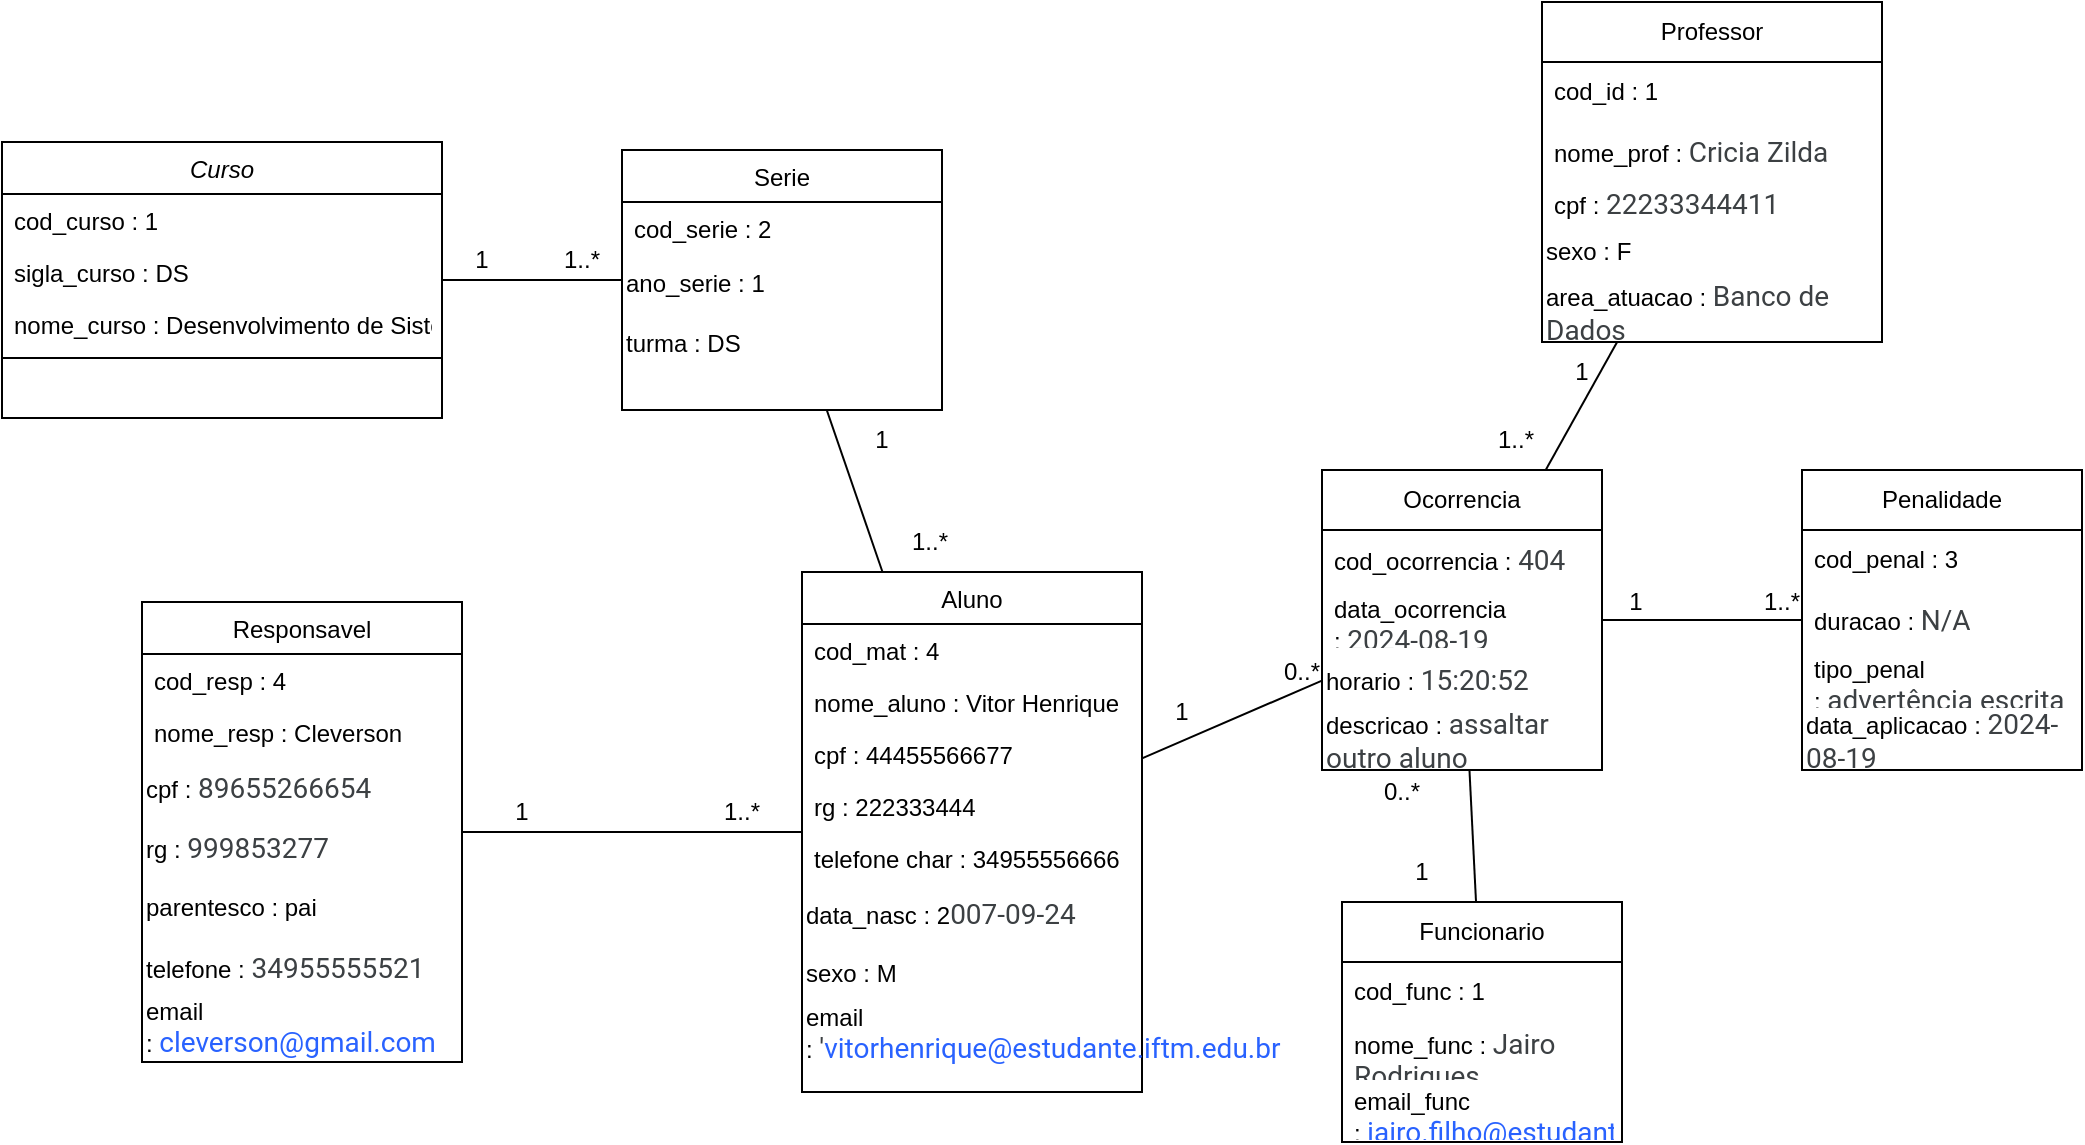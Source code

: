 <mxfile version="24.8.3">
  <diagram id="C5RBs43oDa-KdzZeNtuy" name="Page-1">
    <mxGraphModel grid="1" page="1" gridSize="10" guides="1" tooltips="1" connect="1" arrows="1" fold="1" pageScale="1" pageWidth="827" pageHeight="1169" math="0" shadow="0">
      <root>
        <mxCell id="WIyWlLk6GJQsqaUBKTNV-0" />
        <mxCell id="WIyWlLk6GJQsqaUBKTNV-1" parent="WIyWlLk6GJQsqaUBKTNV-0" />
        <mxCell id="-ubR7wil35nWuLSY12Px-0" value="Curso" style="swimlane;fontStyle=2;align=center;verticalAlign=top;childLayout=stackLayout;horizontal=1;startSize=26;horizontalStack=0;resizeParent=1;resizeLast=0;collapsible=1;marginBottom=0;rounded=0;shadow=0;strokeWidth=1;" vertex="1" parent="WIyWlLk6GJQsqaUBKTNV-1">
          <mxGeometry x="1070" y="40" width="220" height="138" as="geometry">
            <mxRectangle x="230" y="140" width="160" height="26" as="alternateBounds" />
          </mxGeometry>
        </mxCell>
        <mxCell id="-ubR7wil35nWuLSY12Px-1" value="cod_curso : 1" style="text;align=left;verticalAlign=top;spacingLeft=4;spacingRight=4;overflow=hidden;rotatable=0;points=[[0,0.5],[1,0.5]];portConstraint=eastwest;" vertex="1" parent="-ubR7wil35nWuLSY12Px-0">
          <mxGeometry y="26" width="220" height="26" as="geometry" />
        </mxCell>
        <mxCell id="-ubR7wil35nWuLSY12Px-2" value="sigla_curso : DS" style="text;align=left;verticalAlign=top;spacingLeft=4;spacingRight=4;overflow=hidden;rotatable=0;points=[[0,0.5],[1,0.5]];portConstraint=eastwest;rounded=0;shadow=0;html=0;" vertex="1" parent="-ubR7wil35nWuLSY12Px-0">
          <mxGeometry y="52" width="220" height="26" as="geometry" />
        </mxCell>
        <mxCell id="-ubR7wil35nWuLSY12Px-3" value="nome_curso : Desenvolvimento de Sistemas" style="text;align=left;verticalAlign=top;spacingLeft=4;spacingRight=4;overflow=hidden;rotatable=0;points=[[0,0.5],[1,0.5]];portConstraint=eastwest;rounded=0;shadow=0;html=0;" vertex="1" parent="-ubR7wil35nWuLSY12Px-0">
          <mxGeometry y="78" width="220" height="26" as="geometry" />
        </mxCell>
        <mxCell id="-ubR7wil35nWuLSY12Px-4" value="" style="line;html=1;strokeWidth=1;align=left;verticalAlign=middle;spacingTop=-1;spacingLeft=3;spacingRight=3;rotatable=0;labelPosition=right;points=[];portConstraint=eastwest;" vertex="1" parent="-ubR7wil35nWuLSY12Px-0">
          <mxGeometry y="104" width="220" height="8" as="geometry" />
        </mxCell>
        <mxCell id="-ubR7wil35nWuLSY12Px-5" value="Responsavel" style="swimlane;fontStyle=0;align=center;verticalAlign=top;childLayout=stackLayout;horizontal=1;startSize=26;horizontalStack=0;resizeParent=1;resizeLast=0;collapsible=1;marginBottom=0;rounded=0;shadow=0;strokeWidth=1;" vertex="1" parent="WIyWlLk6GJQsqaUBKTNV-1">
          <mxGeometry x="1140" y="270" width="160" height="230" as="geometry">
            <mxRectangle x="130" y="380" width="160" height="26" as="alternateBounds" />
          </mxGeometry>
        </mxCell>
        <mxCell id="-ubR7wil35nWuLSY12Px-6" value="cod_resp : 4" style="text;align=left;verticalAlign=top;spacingLeft=4;spacingRight=4;overflow=hidden;rotatable=0;points=[[0,0.5],[1,0.5]];portConstraint=eastwest;" vertex="1" parent="-ubR7wil35nWuLSY12Px-5">
          <mxGeometry y="26" width="160" height="26" as="geometry" />
        </mxCell>
        <mxCell id="-ubR7wil35nWuLSY12Px-7" value="nome_resp : Cleverson" style="text;align=left;verticalAlign=top;spacingLeft=4;spacingRight=4;overflow=hidden;rotatable=0;points=[[0,0.5],[1,0.5]];portConstraint=eastwest;rounded=0;shadow=0;html=0;" vertex="1" parent="-ubR7wil35nWuLSY12Px-5">
          <mxGeometry y="52" width="160" height="26" as="geometry" />
        </mxCell>
        <mxCell id="-ubR7wil35nWuLSY12Px-8" value="cpf :&amp;nbsp;&lt;span id=&quot;docs-internal-guid-e2913ec7-7fff-05ef-9a30-2648a3ac69ba&quot;&gt;&lt;span style=&quot;font-size: 10.5pt; font-family: Roboto, sans-serif; color: rgb(60, 64, 67); background-color: transparent; font-variant-numeric: normal; font-variant-east-asian: normal; font-variant-alternates: normal; font-variant-position: normal; vertical-align: baseline; white-space-collapse: preserve;&quot;&gt;89655266654&lt;/span&gt;&lt;/span&gt;" style="text;html=1;align=left;verticalAlign=middle;whiteSpace=wrap;rounded=0;" vertex="1" parent="-ubR7wil35nWuLSY12Px-5">
          <mxGeometry y="78" width="160" height="30" as="geometry" />
        </mxCell>
        <mxCell id="-ubR7wil35nWuLSY12Px-9" value="rg :&amp;nbsp;&lt;span id=&quot;docs-internal-guid-e87bf9b8-7fff-3304-a32f-6e0678f2c136&quot;&gt;&lt;span style=&quot;font-size: 10.5pt; font-family: Roboto, sans-serif; color: rgb(60, 64, 67); background-color: transparent; font-variant-numeric: normal; font-variant-east-asian: normal; font-variant-alternates: normal; font-variant-position: normal; vertical-align: baseline; white-space-collapse: preserve;&quot;&gt;999853277&lt;/span&gt;&lt;/span&gt;" style="text;html=1;align=left;verticalAlign=middle;whiteSpace=wrap;rounded=0;" vertex="1" parent="-ubR7wil35nWuLSY12Px-5">
          <mxGeometry y="108" width="160" height="30" as="geometry" />
        </mxCell>
        <mxCell id="-ubR7wil35nWuLSY12Px-10" value="parentesco : pai" style="text;html=1;align=left;verticalAlign=middle;whiteSpace=wrap;rounded=0;" vertex="1" parent="-ubR7wil35nWuLSY12Px-5">
          <mxGeometry y="138" width="160" height="30" as="geometry" />
        </mxCell>
        <mxCell id="-ubR7wil35nWuLSY12Px-11" value="telefone :&amp;nbsp;&lt;span id=&quot;docs-internal-guid-41c869f1-7fff-7870-a842-e25b5c2a7927&quot;&gt;&lt;span style=&quot;font-size: 10.5pt; font-family: Roboto, sans-serif; color: rgb(60, 64, 67); background-color: transparent; font-variant-numeric: normal; font-variant-east-asian: normal; font-variant-alternates: normal; font-variant-position: normal; vertical-align: baseline; white-space-collapse: preserve;&quot;&gt;34955555521&lt;/span&gt;&lt;/span&gt;" style="text;html=1;align=left;verticalAlign=middle;whiteSpace=wrap;rounded=0;" vertex="1" parent="-ubR7wil35nWuLSY12Px-5">
          <mxGeometry y="168" width="160" height="30" as="geometry" />
        </mxCell>
        <mxCell id="-ubR7wil35nWuLSY12Px-12" value="email :&amp;nbsp;&lt;span id=&quot;docs-internal-guid-482f982d-7fff-ad9d-625d-1dea984aafcc&quot;&gt;&lt;a href=&quot;https://mail.google.com/mail/?view=cm&amp;amp;fs=1&amp;amp;to=cleverson%40gmail.com&amp;amp;authuser=0&quot; style=&quot;text-decoration-line: none;&quot;&gt;&lt;span style=&quot;font-size: 10.5pt; font-family: Roboto, sans-serif; color: rgb(41, 98, 255); background-color: transparent; font-variant-numeric: normal; font-variant-east-asian: normal; font-variant-alternates: normal; font-variant-position: normal; vertical-align: baseline; white-space-collapse: preserve;&quot;&gt;cleverson@gmail.com&lt;/span&gt;&lt;/a&gt;&lt;/span&gt;" style="text;html=1;align=left;verticalAlign=middle;whiteSpace=wrap;rounded=0;" vertex="1" parent="-ubR7wil35nWuLSY12Px-5">
          <mxGeometry y="198" width="160" height="30" as="geometry" />
        </mxCell>
        <mxCell id="-ubR7wil35nWuLSY12Px-13" value="Serie" style="swimlane;fontStyle=0;align=center;verticalAlign=top;childLayout=stackLayout;horizontal=1;startSize=26;horizontalStack=0;resizeParent=1;resizeLast=0;collapsible=1;marginBottom=0;rounded=0;shadow=0;strokeWidth=1;" vertex="1" parent="WIyWlLk6GJQsqaUBKTNV-1">
          <mxGeometry x="1380" y="44" width="160" height="130" as="geometry">
            <mxRectangle x="340" y="380" width="170" height="26" as="alternateBounds" />
          </mxGeometry>
        </mxCell>
        <mxCell id="-ubR7wil35nWuLSY12Px-14" value="cod_serie : 2" style="text;align=left;verticalAlign=top;spacingLeft=4;spacingRight=4;overflow=hidden;rotatable=0;points=[[0,0.5],[1,0.5]];portConstraint=eastwest;strokeWidth=1;" vertex="1" parent="-ubR7wil35nWuLSY12Px-13">
          <mxGeometry y="26" width="160" height="26" as="geometry" />
        </mxCell>
        <mxCell id="-ubR7wil35nWuLSY12Px-15" value="ano_serie : 1" style="text;html=1;align=left;verticalAlign=middle;whiteSpace=wrap;rounded=0;strokeWidth=1;" vertex="1" parent="-ubR7wil35nWuLSY12Px-13">
          <mxGeometry y="52" width="160" height="30" as="geometry" />
        </mxCell>
        <mxCell id="-ubR7wil35nWuLSY12Px-16" value="turma : DS" style="text;html=1;align=left;verticalAlign=middle;whiteSpace=wrap;rounded=0;strokeWidth=1;" vertex="1" parent="-ubR7wil35nWuLSY12Px-13">
          <mxGeometry y="82" width="160" height="30" as="geometry" />
        </mxCell>
        <mxCell id="-ubR7wil35nWuLSY12Px-17" value="Aluno" style="swimlane;fontStyle=0;align=center;verticalAlign=top;childLayout=stackLayout;horizontal=1;startSize=26;horizontalStack=0;resizeParent=1;resizeLast=0;collapsible=1;marginBottom=0;rounded=0;shadow=0;strokeWidth=1;" vertex="1" parent="WIyWlLk6GJQsqaUBKTNV-1">
          <mxGeometry x="1470" y="255" width="170" height="260" as="geometry">
            <mxRectangle x="550" y="140" width="160" height="26" as="alternateBounds" />
          </mxGeometry>
        </mxCell>
        <mxCell id="-ubR7wil35nWuLSY12Px-18" value="cod_mat : 4" style="text;align=left;verticalAlign=top;spacingLeft=4;spacingRight=4;overflow=hidden;rotatable=0;points=[[0,0.5],[1,0.5]];portConstraint=eastwest;" vertex="1" parent="-ubR7wil35nWuLSY12Px-17">
          <mxGeometry y="26" width="170" height="26" as="geometry" />
        </mxCell>
        <mxCell id="-ubR7wil35nWuLSY12Px-19" value="nome_aluno : Vitor Henrique" style="text;align=left;verticalAlign=top;spacingLeft=4;spacingRight=4;overflow=hidden;rotatable=0;points=[[0,0.5],[1,0.5]];portConstraint=eastwest;rounded=0;shadow=0;html=0;" vertex="1" parent="-ubR7wil35nWuLSY12Px-17">
          <mxGeometry y="52" width="170" height="26" as="geometry" />
        </mxCell>
        <mxCell id="-ubR7wil35nWuLSY12Px-20" value="cpf : 44455566677" style="text;align=left;verticalAlign=top;spacingLeft=4;spacingRight=4;overflow=hidden;rotatable=0;points=[[0,0.5],[1,0.5]];portConstraint=eastwest;rounded=0;shadow=0;html=0;" vertex="1" parent="-ubR7wil35nWuLSY12Px-17">
          <mxGeometry y="78" width="170" height="26" as="geometry" />
        </mxCell>
        <mxCell id="-ubR7wil35nWuLSY12Px-21" value="rg : 222333444" style="text;align=left;verticalAlign=top;spacingLeft=4;spacingRight=4;overflow=hidden;rotatable=0;points=[[0,0.5],[1,0.5]];portConstraint=eastwest;rounded=0;shadow=0;html=0;" vertex="1" parent="-ubR7wil35nWuLSY12Px-17">
          <mxGeometry y="104" width="170" height="26" as="geometry" />
        </mxCell>
        <mxCell id="-ubR7wil35nWuLSY12Px-22" value="telefone char : 34955556666" style="text;align=left;verticalAlign=top;spacingLeft=4;spacingRight=4;overflow=hidden;rotatable=0;points=[[0,0.5],[1,0.5]];portConstraint=eastwest;rounded=0;shadow=0;html=0;" vertex="1" parent="-ubR7wil35nWuLSY12Px-17">
          <mxGeometry y="130" width="170" height="26" as="geometry" />
        </mxCell>
        <mxCell id="-ubR7wil35nWuLSY12Px-23" value="data_nasc : 2&lt;span id=&quot;docs-internal-guid-aabd25e5-7fff-96e7-56b6-550e9f12fb98&quot;&gt;&lt;span style=&quot;font-size: 10.5pt; font-family: Roboto, sans-serif; color: rgb(60, 64, 67); background-color: transparent; font-variant-numeric: normal; font-variant-east-asian: normal; font-variant-alternates: normal; font-variant-position: normal; vertical-align: baseline; white-space-collapse: preserve;&quot;&gt;007-09-24&lt;/span&gt;&lt;/span&gt;" style="text;html=1;align=left;verticalAlign=middle;whiteSpace=wrap;rounded=0;" vertex="1" parent="-ubR7wil35nWuLSY12Px-17">
          <mxGeometry y="156" width="170" height="30" as="geometry" />
        </mxCell>
        <mxCell id="-ubR7wil35nWuLSY12Px-24" value="sexo : M" style="text;html=1;align=left;verticalAlign=middle;whiteSpace=wrap;rounded=0;" vertex="1" parent="-ubR7wil35nWuLSY12Px-17">
          <mxGeometry y="186" width="170" height="30" as="geometry" />
        </mxCell>
        <mxCell id="-ubR7wil35nWuLSY12Px-25" value="email :&amp;nbsp;&lt;span id=&quot;docs-internal-guid-013d1e83-7fff-f128-6c4f-c59a29140aed&quot;&gt;&lt;span style=&quot;font-size: 10.5pt; font-family: Roboto, sans-serif; color: rgb(60, 64, 67); background-color: transparent; font-variant-numeric: normal; font-variant-east-asian: normal; font-variant-alternates: normal; font-variant-position: normal; vertical-align: baseline; white-space-collapse: preserve;&quot;&gt;&#39;&lt;/span&gt;&lt;a href=&quot;https://mail.google.com/mail/?view=cm&amp;amp;fs=1&amp;amp;to=vitorhenrique%40estudante.iftm.edu.br&amp;amp;authuser=0&quot; style=&quot;text-decoration-line: none;&quot;&gt;&lt;span style=&quot;font-size: 10.5pt; font-family: Roboto, sans-serif; color: rgb(41, 98, 255); background-color: transparent; font-variant-numeric: normal; font-variant-east-asian: normal; font-variant-alternates: normal; font-variant-position: normal; vertical-align: baseline; white-space-collapse: preserve;&quot;&gt;vitorhenrique@estudante.iftm.edu.br&lt;/span&gt;&lt;/a&gt;&lt;/span&gt;" style="text;html=1;align=left;verticalAlign=middle;whiteSpace=wrap;rounded=0;" vertex="1" parent="-ubR7wil35nWuLSY12Px-17">
          <mxGeometry y="216" width="170" height="30" as="geometry" />
        </mxCell>
        <mxCell id="-ubR7wil35nWuLSY12Px-26" value="Professor" style="swimlane;fontStyle=0;childLayout=stackLayout;horizontal=1;startSize=30;horizontalStack=0;resizeParent=1;resizeParentMax=0;resizeLast=0;collapsible=1;marginBottom=0;whiteSpace=wrap;html=1;strokeWidth=1;align=center;" vertex="1" parent="WIyWlLk6GJQsqaUBKTNV-1">
          <mxGeometry x="1840" y="-30" width="170" height="170" as="geometry" />
        </mxCell>
        <mxCell id="-ubR7wil35nWuLSY12Px-27" value="cod_id : 1" style="text;strokeColor=none;fillColor=none;align=left;verticalAlign=middle;spacingLeft=4;spacingRight=4;overflow=hidden;points=[[0,0.5],[1,0.5]];portConstraint=eastwest;rotatable=0;whiteSpace=wrap;html=1;strokeWidth=1;" vertex="1" parent="-ubR7wil35nWuLSY12Px-26">
          <mxGeometry y="30" width="170" height="30" as="geometry" />
        </mxCell>
        <mxCell id="-ubR7wil35nWuLSY12Px-28" value="nome_prof :&amp;nbsp;&lt;span id=&quot;docs-internal-guid-63ceec31-7fff-5620-a42f-36e1b01b4123&quot;&gt;&lt;span style=&quot;font-size: 10.5pt; font-family: Roboto, sans-serif; color: rgb(60, 64, 67); background-color: transparent; font-variant-numeric: normal; font-variant-east-asian: normal; font-variant-alternates: normal; font-variant-position: normal; vertical-align: baseline; white-space-collapse: preserve;&quot;&gt;Cricia Zilda&lt;/span&gt;&lt;/span&gt;" style="text;strokeColor=none;fillColor=none;align=left;verticalAlign=middle;spacingLeft=4;spacingRight=4;overflow=hidden;points=[[0,0.5],[1,0.5]];portConstraint=eastwest;rotatable=0;whiteSpace=wrap;html=1;strokeWidth=1;" vertex="1" parent="-ubR7wil35nWuLSY12Px-26">
          <mxGeometry y="60" width="170" height="30" as="geometry" />
        </mxCell>
        <mxCell id="-ubR7wil35nWuLSY12Px-29" value="cpf :&amp;nbsp;&lt;span id=&quot;docs-internal-guid-81cac406-7fff-88d8-aa7a-266386c777b3&quot;&gt;&lt;span style=&quot;font-size: 10.5pt; font-family: Roboto, sans-serif; color: rgb(60, 64, 67); background-color: transparent; font-variant-numeric: normal; font-variant-east-asian: normal; font-variant-alternates: normal; font-variant-position: normal; vertical-align: baseline; white-space-collapse: preserve;&quot;&gt;22233344411&lt;/span&gt;&lt;/span&gt;" style="text;strokeColor=none;fillColor=none;align=left;verticalAlign=middle;spacingLeft=4;spacingRight=4;overflow=hidden;points=[[0,0.5],[1,0.5]];portConstraint=eastwest;rotatable=0;whiteSpace=wrap;html=1;strokeWidth=1;" vertex="1" parent="-ubR7wil35nWuLSY12Px-26">
          <mxGeometry y="90" width="170" height="20" as="geometry" />
        </mxCell>
        <mxCell id="-ubR7wil35nWuLSY12Px-30" value="sexo : F" style="text;html=1;align=left;verticalAlign=middle;whiteSpace=wrap;rounded=0;strokeWidth=1;" vertex="1" parent="-ubR7wil35nWuLSY12Px-26">
          <mxGeometry y="110" width="170" height="30" as="geometry" />
        </mxCell>
        <mxCell id="-ubR7wil35nWuLSY12Px-31" value="area_atuacao :&amp;nbsp;&lt;span id=&quot;docs-internal-guid-c9296ff3-7fff-f3ce-133f-c1b24a598e95&quot;&gt;&lt;span style=&quot;font-size: 10.5pt; font-family: Roboto, sans-serif; color: rgb(60, 64, 67); background-color: transparent; font-variant-numeric: normal; font-variant-east-asian: normal; font-variant-alternates: normal; font-variant-position: normal; vertical-align: baseline; white-space-collapse: preserve;&quot;&gt;Banco de Dados&lt;/span&gt;&lt;/span&gt;" style="text;html=1;align=left;verticalAlign=middle;whiteSpace=wrap;rounded=0;strokeWidth=1;" vertex="1" parent="-ubR7wil35nWuLSY12Px-26">
          <mxGeometry y="140" width="170" height="30" as="geometry" />
        </mxCell>
        <mxCell id="-ubR7wil35nWuLSY12Px-32" value="Funcionario" style="swimlane;fontStyle=0;childLayout=stackLayout;horizontal=1;startSize=30;horizontalStack=0;resizeParent=1;resizeParentMax=0;resizeLast=0;collapsible=1;marginBottom=0;whiteSpace=wrap;html=1;" vertex="1" parent="WIyWlLk6GJQsqaUBKTNV-1">
          <mxGeometry x="1740" y="420" width="140" height="120" as="geometry" />
        </mxCell>
        <mxCell id="-ubR7wil35nWuLSY12Px-33" value="cod_func : 1" style="text;strokeColor=none;fillColor=none;align=left;verticalAlign=middle;spacingLeft=4;spacingRight=4;overflow=hidden;points=[[0,0.5],[1,0.5]];portConstraint=eastwest;rotatable=0;whiteSpace=wrap;html=1;" vertex="1" parent="-ubR7wil35nWuLSY12Px-32">
          <mxGeometry y="30" width="140" height="30" as="geometry" />
        </mxCell>
        <mxCell id="-ubR7wil35nWuLSY12Px-34" value="nome_func :&amp;nbsp;&lt;span id=&quot;docs-internal-guid-8477ebc8-7fff-a6df-6a90-e94fce639234&quot;&gt;&lt;span style=&quot;font-size: 10.5pt; font-family: Roboto, sans-serif; color: rgb(60, 64, 67); background-color: transparent; font-variant-numeric: normal; font-variant-east-asian: normal; font-variant-alternates: normal; font-variant-position: normal; vertical-align: baseline; white-space-collapse: preserve;&quot;&gt;Jairo Rodrigues&lt;/span&gt;&lt;/span&gt;" style="text;strokeColor=none;fillColor=none;align=left;verticalAlign=middle;spacingLeft=4;spacingRight=4;overflow=hidden;points=[[0,0.5],[1,0.5]];portConstraint=eastwest;rotatable=0;whiteSpace=wrap;html=1;" vertex="1" parent="-ubR7wil35nWuLSY12Px-32">
          <mxGeometry y="60" width="140" height="30" as="geometry" />
        </mxCell>
        <mxCell id="-ubR7wil35nWuLSY12Px-35" value="email_func :&amp;nbsp;&lt;span id=&quot;docs-internal-guid-6d7368a0-7fff-e040-c77f-5c5e2ad401bf&quot;&gt;&lt;a href=&quot;https://mail.google.com/mail/?view=cm&amp;amp;fs=1&amp;amp;to=jairo.filho%40estudante.iftm.edu.br&amp;amp;authuser=0&quot; style=&quot;text-decoration-line: none;&quot;&gt;&lt;span style=&quot;font-size: 10.5pt; font-family: Roboto, sans-serif; color: rgb(41, 98, 255); background-color: transparent; font-variant-numeric: normal; font-variant-east-asian: normal; font-variant-alternates: normal; font-variant-position: normal; vertical-align: baseline; white-space-collapse: preserve;&quot;&gt;jairo.filho@estudante.iftm.edu.b&lt;/span&gt;&lt;/a&gt;r&lt;/span&gt;" style="text;strokeColor=none;fillColor=none;align=left;verticalAlign=middle;spacingLeft=4;spacingRight=4;overflow=hidden;points=[[0,0.5],[1,0.5]];portConstraint=eastwest;rotatable=0;whiteSpace=wrap;html=1;" vertex="1" parent="-ubR7wil35nWuLSY12Px-32">
          <mxGeometry y="90" width="140" height="30" as="geometry" />
        </mxCell>
        <mxCell id="-ubR7wil35nWuLSY12Px-36" value="Ocorrencia" style="swimlane;fontStyle=0;childLayout=stackLayout;horizontal=1;startSize=30;horizontalStack=0;resizeParent=1;resizeParentMax=0;resizeLast=0;collapsible=1;marginBottom=0;whiteSpace=wrap;html=1;" vertex="1" parent="WIyWlLk6GJQsqaUBKTNV-1">
          <mxGeometry x="1730" y="204" width="140" height="150" as="geometry" />
        </mxCell>
        <mxCell id="-ubR7wil35nWuLSY12Px-37" value="cod_ocorrencia :&amp;nbsp;&lt;span id=&quot;docs-internal-guid-7a381f65-7fff-5528-a652-54e393836a51&quot;&gt;&lt;span style=&quot;font-size: 10.5pt; font-family: Roboto, sans-serif; color: rgb(60, 64, 67); background-color: transparent; font-variant-numeric: normal; font-variant-east-asian: normal; font-variant-alternates: normal; font-variant-position: normal; vertical-align: baseline; white-space-collapse: preserve;&quot;&gt;404&lt;/span&gt;&lt;/span&gt;" style="text;strokeColor=none;fillColor=none;align=left;verticalAlign=middle;spacingLeft=4;spacingRight=4;overflow=hidden;points=[[0,0.5],[1,0.5]];portConstraint=eastwest;rotatable=0;whiteSpace=wrap;html=1;" vertex="1" parent="-ubR7wil35nWuLSY12Px-36">
          <mxGeometry y="30" width="140" height="30" as="geometry" />
        </mxCell>
        <mxCell id="-ubR7wil35nWuLSY12Px-38" value="data_ocorrencia :&amp;nbsp;&lt;span id=&quot;docs-internal-guid-d277f529-7fff-a1bc-1b78-6162b5ad9424&quot;&gt;&lt;span style=&quot;font-size: 10.5pt; font-family: Roboto, sans-serif; color: rgb(60, 64, 67); background-color: transparent; font-variant-numeric: normal; font-variant-east-asian: normal; font-variant-alternates: normal; font-variant-position: normal; vertical-align: baseline; white-space-collapse: preserve;&quot;&gt;2024-08-19&lt;/span&gt;&lt;/span&gt;" style="text;strokeColor=none;fillColor=none;align=left;verticalAlign=middle;spacingLeft=4;spacingRight=4;overflow=hidden;points=[[0,0.5],[1,0.5]];portConstraint=eastwest;rotatable=0;whiteSpace=wrap;html=1;" vertex="1" parent="-ubR7wil35nWuLSY12Px-36">
          <mxGeometry y="60" width="140" height="30" as="geometry" />
        </mxCell>
        <mxCell id="-ubR7wil35nWuLSY12Px-39" value="horario :&amp;nbsp;&lt;span id=&quot;docs-internal-guid-ce98c67a-7fff-d71c-dc89-a1af91b3d04a&quot;&gt;&lt;span style=&quot;font-size: 10.5pt; font-family: Roboto, sans-serif; color: rgb(60, 64, 67); background-color: transparent; font-variant-numeric: normal; font-variant-east-asian: normal; font-variant-alternates: normal; font-variant-position: normal; vertical-align: baseline; white-space-collapse: preserve;&quot;&gt;15:20:52&lt;/span&gt;&lt;/span&gt;" style="text;html=1;align=left;verticalAlign=middle;whiteSpace=wrap;rounded=0;" vertex="1" parent="-ubR7wil35nWuLSY12Px-36">
          <mxGeometry y="90" width="140" height="30" as="geometry" />
        </mxCell>
        <mxCell id="-ubR7wil35nWuLSY12Px-40" value="descricao :&amp;nbsp;&lt;span id=&quot;docs-internal-guid-8ecb4ff5-7fff-0bdd-d8b8-532d181df6a9&quot;&gt;&lt;span style=&quot;font-size: 10.5pt; font-family: Roboto, sans-serif; color: rgb(60, 64, 67); background-color: transparent; font-variant-numeric: normal; font-variant-east-asian: normal; font-variant-alternates: normal; font-variant-position: normal; vertical-align: baseline; white-space-collapse: preserve;&quot;&gt;assaltar outro aluno&lt;/span&gt;&lt;/span&gt;" style="text;html=1;align=left;verticalAlign=middle;whiteSpace=wrap;rounded=0;" vertex="1" parent="-ubR7wil35nWuLSY12Px-36">
          <mxGeometry y="120" width="140" height="30" as="geometry" />
        </mxCell>
        <mxCell id="-ubR7wil35nWuLSY12Px-41" value="Penalidade" style="swimlane;fontStyle=0;childLayout=stackLayout;horizontal=1;startSize=30;horizontalStack=0;resizeParent=1;resizeParentMax=0;resizeLast=0;collapsible=1;marginBottom=0;whiteSpace=wrap;html=1;" vertex="1" parent="WIyWlLk6GJQsqaUBKTNV-1">
          <mxGeometry x="1970" y="204" width="140" height="150" as="geometry" />
        </mxCell>
        <mxCell id="-ubR7wil35nWuLSY12Px-42" value="cod_penal : 3" style="text;strokeColor=none;fillColor=none;align=left;verticalAlign=middle;spacingLeft=4;spacingRight=4;overflow=hidden;points=[[0,0.5],[1,0.5]];portConstraint=eastwest;rotatable=0;whiteSpace=wrap;html=1;" vertex="1" parent="-ubR7wil35nWuLSY12Px-41">
          <mxGeometry y="30" width="140" height="30" as="geometry" />
        </mxCell>
        <mxCell id="-ubR7wil35nWuLSY12Px-43" value="duracao :&amp;nbsp;&lt;span id=&quot;docs-internal-guid-f1c904e9-7fff-66e6-4319-ebf8a52bd523&quot;&gt;&lt;span style=&quot;font-size: 10.5pt; font-family: Roboto, sans-serif; color: rgb(60, 64, 67); background-color: transparent; font-variant-numeric: normal; font-variant-east-asian: normal; font-variant-alternates: normal; font-variant-position: normal; vertical-align: baseline; white-space-collapse: preserve;&quot;&gt;N/A&lt;/span&gt;&lt;/span&gt;" style="text;strokeColor=none;fillColor=none;align=left;verticalAlign=middle;spacingLeft=4;spacingRight=4;overflow=hidden;points=[[0,0.5],[1,0.5]];portConstraint=eastwest;rotatable=0;whiteSpace=wrap;html=1;" vertex="1" parent="-ubR7wil35nWuLSY12Px-41">
          <mxGeometry y="60" width="140" height="30" as="geometry" />
        </mxCell>
        <mxCell id="-ubR7wil35nWuLSY12Px-44" value="tipo_penal :&amp;nbsp;&lt;span id=&quot;docs-internal-guid-3ee9e247-7fff-9fa1-4d06-35ddad790324&quot;&gt;&lt;span style=&quot;font-size: 10.5pt; font-family: Roboto, sans-serif; color: rgb(60, 64, 67); background-color: transparent; font-variant-numeric: normal; font-variant-east-asian: normal; font-variant-alternates: normal; font-variant-position: normal; vertical-align: baseline; white-space-collapse: preserve;&quot;&gt;advertência escrita&lt;/span&gt;&lt;/span&gt;" style="text;strokeColor=none;fillColor=none;align=left;verticalAlign=middle;spacingLeft=4;spacingRight=4;overflow=hidden;points=[[0,0.5],[1,0.5]];portConstraint=eastwest;rotatable=0;whiteSpace=wrap;html=1;" vertex="1" parent="-ubR7wil35nWuLSY12Px-41">
          <mxGeometry y="90" width="140" height="30" as="geometry" />
        </mxCell>
        <mxCell id="-ubR7wil35nWuLSY12Px-45" value="data_aplicacao :&amp;nbsp;&lt;span style=&quot;color: rgb(60, 64, 67); font-family: Roboto, sans-serif; font-size: 14px; white-space-collapse: preserve;&quot;&gt;2024-08-19&lt;/span&gt;" style="text;html=1;align=left;verticalAlign=middle;whiteSpace=wrap;rounded=0;" vertex="1" parent="-ubR7wil35nWuLSY12Px-41">
          <mxGeometry y="120" width="140" height="30" as="geometry" />
        </mxCell>
        <mxCell id="-ubR7wil35nWuLSY12Px-46" value="" style="endArrow=none;html=1;rounded=0;" edge="1" parent="WIyWlLk6GJQsqaUBKTNV-1" source="-ubR7wil35nWuLSY12Px-0" target="-ubR7wil35nWuLSY12Px-13">
          <mxGeometry width="50" height="50" relative="1" as="geometry">
            <mxPoint x="1420" y="510" as="sourcePoint" />
            <mxPoint x="1470" y="460" as="targetPoint" />
            <Array as="points" />
          </mxGeometry>
        </mxCell>
        <mxCell id="-ubR7wil35nWuLSY12Px-47" value="1" style="text;html=1;align=center;verticalAlign=middle;whiteSpace=wrap;rounded=0;" vertex="1" parent="WIyWlLk6GJQsqaUBKTNV-1">
          <mxGeometry x="1280" y="84" width="60" height="30" as="geometry" />
        </mxCell>
        <mxCell id="-ubR7wil35nWuLSY12Px-48" value="1..*" style="text;html=1;align=center;verticalAlign=middle;whiteSpace=wrap;rounded=0;" vertex="1" parent="WIyWlLk6GJQsqaUBKTNV-1">
          <mxGeometry x="1330" y="84" width="60" height="30" as="geometry" />
        </mxCell>
        <mxCell id="-ubR7wil35nWuLSY12Px-49" value="" style="endArrow=none;html=1;rounded=0;" edge="1" parent="WIyWlLk6GJQsqaUBKTNV-1" source="-ubR7wil35nWuLSY12Px-5" target="-ubR7wil35nWuLSY12Px-17">
          <mxGeometry width="50" height="50" relative="1" as="geometry">
            <mxPoint x="1390" y="270" as="sourcePoint" />
            <mxPoint x="1440" y="220" as="targetPoint" />
          </mxGeometry>
        </mxCell>
        <mxCell id="-ubR7wil35nWuLSY12Px-50" value="1..*" style="text;html=1;align=center;verticalAlign=middle;whiteSpace=wrap;rounded=0;" vertex="1" parent="WIyWlLk6GJQsqaUBKTNV-1">
          <mxGeometry x="1410" y="360" width="60" height="30" as="geometry" />
        </mxCell>
        <mxCell id="-ubR7wil35nWuLSY12Px-51" value="1" style="text;html=1;align=center;verticalAlign=middle;whiteSpace=wrap;rounded=0;" vertex="1" parent="WIyWlLk6GJQsqaUBKTNV-1">
          <mxGeometry x="1300" y="360" width="60" height="30" as="geometry" />
        </mxCell>
        <mxCell id="-ubR7wil35nWuLSY12Px-52" value="" style="endArrow=none;html=1;rounded=0;" edge="1" parent="WIyWlLk6GJQsqaUBKTNV-1" source="-ubR7wil35nWuLSY12Px-17" target="-ubR7wil35nWuLSY12Px-13">
          <mxGeometry width="50" height="50" relative="1" as="geometry">
            <mxPoint x="1550" y="400" as="sourcePoint" />
            <mxPoint x="1600" y="350" as="targetPoint" />
          </mxGeometry>
        </mxCell>
        <mxCell id="-ubR7wil35nWuLSY12Px-53" value="1..*" style="text;html=1;align=center;verticalAlign=middle;whiteSpace=wrap;rounded=0;" vertex="1" parent="WIyWlLk6GJQsqaUBKTNV-1">
          <mxGeometry x="1504" y="225" width="60" height="30" as="geometry" />
        </mxCell>
        <mxCell id="-ubR7wil35nWuLSY12Px-54" value="1" style="text;html=1;align=center;verticalAlign=middle;whiteSpace=wrap;rounded=0;" vertex="1" parent="WIyWlLk6GJQsqaUBKTNV-1">
          <mxGeometry x="1480" y="174" width="60" height="30" as="geometry" />
        </mxCell>
        <mxCell id="-ubR7wil35nWuLSY12Px-55" value="" style="endArrow=none;html=1;rounded=0;" edge="1" parent="WIyWlLk6GJQsqaUBKTNV-1" source="-ubR7wil35nWuLSY12Px-36" target="-ubR7wil35nWuLSY12Px-41">
          <mxGeometry width="50" height="50" relative="1" as="geometry">
            <mxPoint x="1580" y="270" as="sourcePoint" />
            <mxPoint x="1630" y="220" as="targetPoint" />
          </mxGeometry>
        </mxCell>
        <mxCell id="-ubR7wil35nWuLSY12Px-56" value="" style="endArrow=none;html=1;rounded=0;" edge="1" parent="WIyWlLk6GJQsqaUBKTNV-1" source="-ubR7wil35nWuLSY12Px-17" target="-ubR7wil35nWuLSY12Px-36">
          <mxGeometry width="50" height="50" relative="1" as="geometry">
            <mxPoint x="1680" y="300" as="sourcePoint" />
            <mxPoint x="1630" y="220" as="targetPoint" />
          </mxGeometry>
        </mxCell>
        <mxCell id="-ubR7wil35nWuLSY12Px-57" value="1" style="text;html=1;align=center;verticalAlign=middle;whiteSpace=wrap;rounded=0;" vertex="1" parent="WIyWlLk6GJQsqaUBKTNV-1">
          <mxGeometry x="1630" y="310" width="60" height="30" as="geometry" />
        </mxCell>
        <mxCell id="-ubR7wil35nWuLSY12Px-58" value="0..*" style="text;html=1;align=center;verticalAlign=middle;whiteSpace=wrap;rounded=0;" vertex="1" parent="WIyWlLk6GJQsqaUBKTNV-1">
          <mxGeometry x="1690" y="290" width="60" height="30" as="geometry" />
        </mxCell>
        <mxCell id="-ubR7wil35nWuLSY12Px-59" value="1" style="text;html=1;align=center;verticalAlign=middle;whiteSpace=wrap;rounded=0;" vertex="1" parent="WIyWlLk6GJQsqaUBKTNV-1">
          <mxGeometry x="1857" y="255" width="60" height="30" as="geometry" />
        </mxCell>
        <mxCell id="-ubR7wil35nWuLSY12Px-60" value="1..*" style="text;html=1;align=center;verticalAlign=middle;whiteSpace=wrap;rounded=0;" vertex="1" parent="WIyWlLk6GJQsqaUBKTNV-1">
          <mxGeometry x="1930" y="255" width="60" height="30" as="geometry" />
        </mxCell>
        <mxCell id="-ubR7wil35nWuLSY12Px-61" value="" style="endArrow=none;html=1;rounded=0;" edge="1" parent="WIyWlLk6GJQsqaUBKTNV-1" source="-ubR7wil35nWuLSY12Px-32" target="-ubR7wil35nWuLSY12Px-36">
          <mxGeometry width="50" height="50" relative="1" as="geometry">
            <mxPoint x="1920" y="270" as="sourcePoint" />
            <mxPoint x="1970" y="220" as="targetPoint" />
          </mxGeometry>
        </mxCell>
        <mxCell id="-ubR7wil35nWuLSY12Px-62" value="0..*" style="text;html=1;align=center;verticalAlign=middle;whiteSpace=wrap;rounded=0;" vertex="1" parent="WIyWlLk6GJQsqaUBKTNV-1">
          <mxGeometry x="1740" y="350" width="60" height="30" as="geometry" />
        </mxCell>
        <mxCell id="-ubR7wil35nWuLSY12Px-63" value="1" style="text;html=1;align=center;verticalAlign=middle;whiteSpace=wrap;rounded=0;" vertex="1" parent="WIyWlLk6GJQsqaUBKTNV-1">
          <mxGeometry x="1750" y="390" width="60" height="30" as="geometry" />
        </mxCell>
        <mxCell id="-ubR7wil35nWuLSY12Px-64" value="" style="endArrow=none;html=1;rounded=0;" edge="1" parent="WIyWlLk6GJQsqaUBKTNV-1" source="-ubR7wil35nWuLSY12Px-36" target="-ubR7wil35nWuLSY12Px-26">
          <mxGeometry width="50" height="50" relative="1" as="geometry">
            <mxPoint x="1920" y="270" as="sourcePoint" />
            <mxPoint x="1970" y="220" as="targetPoint" />
          </mxGeometry>
        </mxCell>
        <mxCell id="-ubR7wil35nWuLSY12Px-65" value="1..*" style="text;html=1;align=center;verticalAlign=middle;whiteSpace=wrap;rounded=0;" vertex="1" parent="WIyWlLk6GJQsqaUBKTNV-1">
          <mxGeometry x="1797" y="174" width="60" height="30" as="geometry" />
        </mxCell>
        <mxCell id="-ubR7wil35nWuLSY12Px-66" value="1" style="text;html=1;align=center;verticalAlign=middle;whiteSpace=wrap;rounded=0;" vertex="1" parent="WIyWlLk6GJQsqaUBKTNV-1">
          <mxGeometry x="1830" y="140" width="60" height="30" as="geometry" />
        </mxCell>
      </root>
    </mxGraphModel>
  </diagram>
</mxfile>
